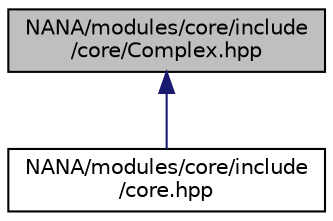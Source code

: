 digraph "NANA/modules/core/include/core/Complex.hpp"
{
 // LATEX_PDF_SIZE
  edge [fontname="Helvetica",fontsize="10",labelfontname="Helvetica",labelfontsize="10"];
  node [fontname="Helvetica",fontsize="10",shape=record];
  Node1 [label="NANA/modules/core/include\l/core/Complex.hpp",height=0.2,width=0.4,color="black", fillcolor="grey75", style="filled", fontcolor="black",tooltip="实现复数"];
  Node1 -> Node2 [dir="back",color="midnightblue",fontsize="10",style="solid",fontname="Helvetica"];
  Node2 [label="NANA/modules/core/include\l/core.hpp",height=0.2,width=0.4,color="black", fillcolor="white", style="filled",URL="$modules_2core_2include_2core_8hpp.html",tooltip="包含基本的数据结构等"];
}
